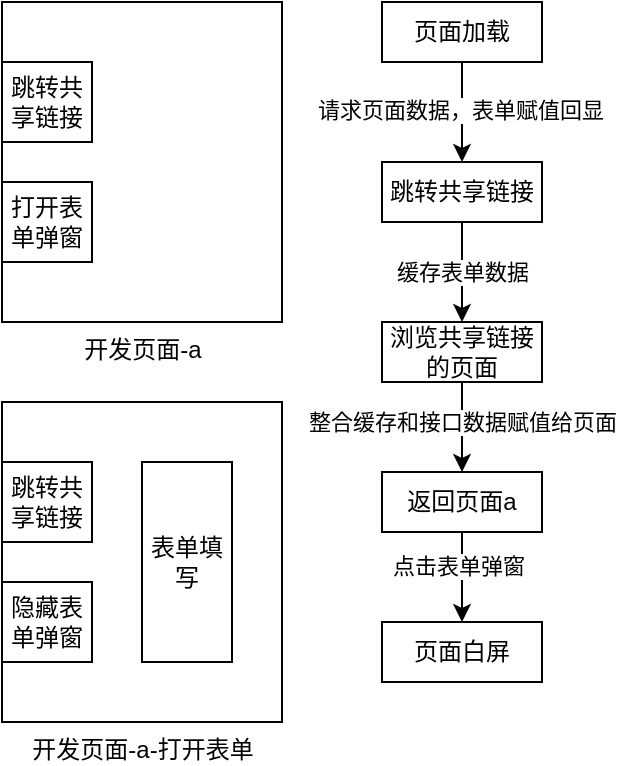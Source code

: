 <mxfile version="23.0.0" type="github">
  <diagram name="第 1 页" id="DIla6i6g3mEQoNzb5QHu">
    <mxGraphModel dx="1038" dy="505" grid="1" gridSize="10" guides="1" tooltips="1" connect="1" arrows="1" fold="1" page="1" pageScale="1" pageWidth="827" pageHeight="1169" math="0" shadow="0">
      <root>
        <mxCell id="0" />
        <mxCell id="1" parent="0" />
        <mxCell id="bdXt38pyQyoy7RbvNl2O-10" value="开发页面-a" style="verticalLabelPosition=bottom;verticalAlign=top;html=1;shape=mxgraph.basic.rect;fillColor2=none;strokeWidth=1;size=20;indent=5;" vertex="1" parent="1">
          <mxGeometry x="30" y="140" width="140" height="160" as="geometry" />
        </mxCell>
        <mxCell id="bdXt38pyQyoy7RbvNl2O-6" value="跳转共享链接" style="rounded=0;whiteSpace=wrap;html=1;" vertex="1" parent="1">
          <mxGeometry x="30" y="170" width="45" height="40" as="geometry" />
        </mxCell>
        <mxCell id="bdXt38pyQyoy7RbvNl2O-8" value="打开表单弹窗" style="rounded=0;whiteSpace=wrap;html=1;" vertex="1" parent="1">
          <mxGeometry x="30" y="230" width="45" height="40" as="geometry" />
        </mxCell>
        <mxCell id="bdXt38pyQyoy7RbvNl2O-16" value="" style="edgeStyle=orthogonalEdgeStyle;rounded=0;orthogonalLoop=1;jettySize=auto;html=1;" edge="1" parent="1" source="bdXt38pyQyoy7RbvNl2O-13" target="bdXt38pyQyoy7RbvNl2O-15">
          <mxGeometry relative="1" as="geometry" />
        </mxCell>
        <mxCell id="bdXt38pyQyoy7RbvNl2O-34" value="请求页面数据，表单赋值回显&lt;br&gt;" style="edgeLabel;html=1;align=center;verticalAlign=middle;resizable=0;points=[];" vertex="1" connectable="0" parent="bdXt38pyQyoy7RbvNl2O-16">
          <mxGeometry x="-0.05" y="-1" relative="1" as="geometry">
            <mxPoint as="offset" />
          </mxGeometry>
        </mxCell>
        <mxCell id="bdXt38pyQyoy7RbvNl2O-13" value="页面加载" style="rounded=0;whiteSpace=wrap;html=1;" vertex="1" parent="1">
          <mxGeometry x="220" y="140" width="80" height="30" as="geometry" />
        </mxCell>
        <mxCell id="bdXt38pyQyoy7RbvNl2O-33" value="" style="edgeStyle=orthogonalEdgeStyle;rounded=0;orthogonalLoop=1;jettySize=auto;html=1;" edge="1" parent="1" source="bdXt38pyQyoy7RbvNl2O-15" target="bdXt38pyQyoy7RbvNl2O-19">
          <mxGeometry relative="1" as="geometry" />
        </mxCell>
        <mxCell id="bdXt38pyQyoy7RbvNl2O-35" value="缓存表单数据" style="edgeLabel;html=1;align=center;verticalAlign=middle;resizable=0;points=[];" vertex="1" connectable="0" parent="bdXt38pyQyoy7RbvNl2O-33">
          <mxGeometry x="-0.003" relative="1" as="geometry">
            <mxPoint as="offset" />
          </mxGeometry>
        </mxCell>
        <mxCell id="bdXt38pyQyoy7RbvNl2O-15" value="跳转共享链接" style="rounded=0;whiteSpace=wrap;html=1;" vertex="1" parent="1">
          <mxGeometry x="220" y="220" width="80" height="30" as="geometry" />
        </mxCell>
        <mxCell id="bdXt38pyQyoy7RbvNl2O-37" value="" style="edgeStyle=orthogonalEdgeStyle;rounded=0;orthogonalLoop=1;jettySize=auto;html=1;" edge="1" parent="1" source="bdXt38pyQyoy7RbvNl2O-19" target="bdXt38pyQyoy7RbvNl2O-36">
          <mxGeometry relative="1" as="geometry" />
        </mxCell>
        <mxCell id="bdXt38pyQyoy7RbvNl2O-38" value="整合缓存和接口数据赋值给页面" style="edgeLabel;html=1;align=center;verticalAlign=middle;resizable=0;points=[];" vertex="1" connectable="0" parent="bdXt38pyQyoy7RbvNl2O-37">
          <mxGeometry x="-0.47" y="-3" relative="1" as="geometry">
            <mxPoint x="3" y="8" as="offset" />
          </mxGeometry>
        </mxCell>
        <mxCell id="bdXt38pyQyoy7RbvNl2O-19" value="浏览共享链接的页面" style="rounded=0;whiteSpace=wrap;html=1;" vertex="1" parent="1">
          <mxGeometry x="220" y="300" width="80" height="30" as="geometry" />
        </mxCell>
        <mxCell id="bdXt38pyQyoy7RbvNl2O-25" value="开发页面-a-打开表单&lt;br&gt;" style="verticalLabelPosition=bottom;verticalAlign=top;html=1;shape=mxgraph.basic.rect;fillColor2=none;strokeWidth=1;size=20;indent=5;" vertex="1" parent="1">
          <mxGeometry x="30" y="340" width="140" height="160" as="geometry" />
        </mxCell>
        <mxCell id="bdXt38pyQyoy7RbvNl2O-26" value="跳转共享链接" style="rounded=0;whiteSpace=wrap;html=1;" vertex="1" parent="1">
          <mxGeometry x="30" y="370" width="45" height="40" as="geometry" />
        </mxCell>
        <mxCell id="bdXt38pyQyoy7RbvNl2O-27" value="隐藏表单弹窗" style="rounded=0;whiteSpace=wrap;html=1;" vertex="1" parent="1">
          <mxGeometry x="30" y="430" width="45" height="40" as="geometry" />
        </mxCell>
        <mxCell id="bdXt38pyQyoy7RbvNl2O-28" value="表单填写" style="rounded=0;whiteSpace=wrap;html=1;" vertex="1" parent="1">
          <mxGeometry x="100" y="370" width="45" height="100" as="geometry" />
        </mxCell>
        <mxCell id="bdXt38pyQyoy7RbvNl2O-40" value="" style="edgeStyle=orthogonalEdgeStyle;rounded=0;orthogonalLoop=1;jettySize=auto;html=1;" edge="1" parent="1" source="bdXt38pyQyoy7RbvNl2O-36" target="bdXt38pyQyoy7RbvNl2O-39">
          <mxGeometry relative="1" as="geometry" />
        </mxCell>
        <mxCell id="bdXt38pyQyoy7RbvNl2O-41" value="点击表单弹窗" style="edgeLabel;html=1;align=center;verticalAlign=middle;resizable=0;points=[];" vertex="1" connectable="0" parent="bdXt38pyQyoy7RbvNl2O-40">
          <mxGeometry x="-0.272" y="-2" relative="1" as="geometry">
            <mxPoint as="offset" />
          </mxGeometry>
        </mxCell>
        <mxCell id="bdXt38pyQyoy7RbvNl2O-36" value="返回页面a" style="rounded=0;whiteSpace=wrap;html=1;" vertex="1" parent="1">
          <mxGeometry x="220" y="375" width="80" height="30" as="geometry" />
        </mxCell>
        <mxCell id="bdXt38pyQyoy7RbvNl2O-39" value="页面白屏" style="rounded=0;whiteSpace=wrap;html=1;" vertex="1" parent="1">
          <mxGeometry x="220" y="450" width="80" height="30" as="geometry" />
        </mxCell>
      </root>
    </mxGraphModel>
  </diagram>
</mxfile>
